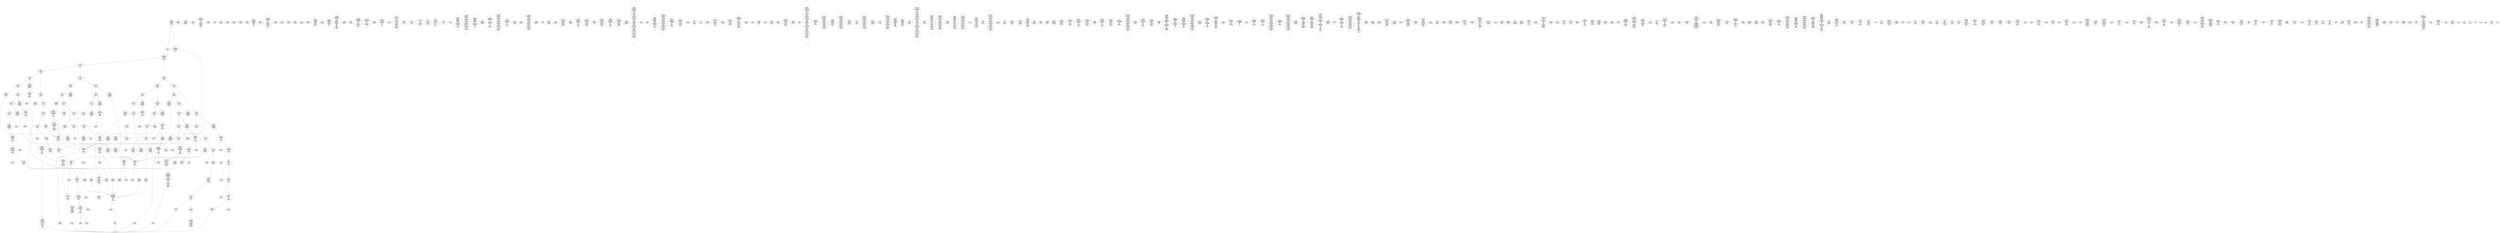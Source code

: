 /* Generated by GvGen v.1.0 (https://www.github.com/stricaud/gvgen) */

digraph G {
compound=true;
   node1 [label="[anywhere]"];
   node2 [label="# 0x0
PUSHX Data
PUSHX Data
MSTORE
CALLVALUE
ISZERO
PUSHX Data
JUMPI
"];
   node3 [label="# 0xc
PUSHX Data
REVERT
"];
   node4 [label="# 0x10
JUMPDEST
PUSHX LogicData
CALLDATASIZE
LT
PUSHX Data
JUMPI
"];
   node5 [label="# 0x1a
PUSHX Data
CALLDATALOAD
PUSHX BitData
SHR
PUSHX LogicData
GT
PUSHX Data
JUMPI
"];
   node6 [label="# 0x2b
PUSHX LogicData
GT
PUSHX Data
JUMPI
"];
   node7 [label="# 0x36
PUSHX LogicData
GT
PUSHX Data
JUMPI
"];
   node8 [label="# 0x41
PUSHX LogicData
EQ
PUSHX Data
JUMPI
"];
   node9 [label="# 0x4c
PUSHX LogicData
EQ
PUSHX Data
JUMPI
"];
   node10 [label="# 0x57
PUSHX LogicData
EQ
PUSHX Data
JUMPI
"];
   node11 [label="# 0x62
PUSHX LogicData
EQ
PUSHX Data
JUMPI
"];
   node12 [label="# 0x6d
PUSHX LogicData
EQ
PUSHX Data
JUMPI
"];
   node13 [label="# 0x78
PUSHX Data
REVERT
"];
   node14 [label="# 0x7c
JUMPDEST
PUSHX LogicData
EQ
PUSHX Data
JUMPI
"];
   node15 [label="# 0x88
PUSHX LogicData
EQ
PUSHX Data
JUMPI
"];
   node16 [label="# 0x93
PUSHX LogicData
EQ
PUSHX Data
JUMPI
"];
   node17 [label="# 0x9e
PUSHX LogicData
EQ
PUSHX Data
JUMPI
"];
   node18 [label="# 0xa9
PUSHX LogicData
EQ
PUSHX Data
JUMPI
"];
   node19 [label="# 0xb4
PUSHX Data
REVERT
"];
   node20 [label="# 0xb8
JUMPDEST
PUSHX LogicData
GT
PUSHX Data
JUMPI
"];
   node21 [label="# 0xc4
PUSHX LogicData
EQ
PUSHX Data
JUMPI
"];
   node22 [label="# 0xcf
PUSHX LogicData
EQ
PUSHX Data
JUMPI
"];
   node23 [label="# 0xda
PUSHX LogicData
EQ
PUSHX Data
JUMPI
"];
   node24 [label="# 0xe5
PUSHX LogicData
EQ
PUSHX Data
JUMPI
"];
   node25 [label="# 0xf0
PUSHX LogicData
EQ
PUSHX Data
JUMPI
"];
   node26 [label="# 0xfb
PUSHX Data
REVERT
"];
   node27 [label="# 0xff
JUMPDEST
PUSHX LogicData
EQ
PUSHX Data
JUMPI
"];
   node28 [label="# 0x10b
PUSHX LogicData
EQ
PUSHX Data
JUMPI
"];
   node29 [label="# 0x116
PUSHX LogicData
EQ
PUSHX Data
JUMPI
"];
   node30 [label="# 0x121
PUSHX LogicData
EQ
PUSHX Data
JUMPI
"];
   node31 [label="# 0x12c
PUSHX Data
REVERT
"];
   node32 [label="# 0x130
JUMPDEST
PUSHX LogicData
GT
PUSHX Data
JUMPI
"];
   node33 [label="# 0x13c
PUSHX LogicData
GT
PUSHX Data
JUMPI
"];
   node34 [label="# 0x147
PUSHX LogicData
EQ
PUSHX Data
JUMPI
"];
   node35 [label="# 0x152
PUSHX LogicData
EQ
PUSHX Data
JUMPI
"];
   node36 [label="# 0x15d
PUSHX LogicData
EQ
PUSHX Data
JUMPI
"];
   node37 [label="# 0x168
PUSHX LogicData
EQ
PUSHX Data
JUMPI
"];
   node38 [label="# 0x173
PUSHX LogicData
EQ
PUSHX Data
JUMPI
"];
   node39 [label="# 0x17e
PUSHX Data
REVERT
"];
   node40 [label="# 0x182
JUMPDEST
PUSHX LogicData
EQ
PUSHX Data
JUMPI
"];
   node41 [label="# 0x18e
PUSHX LogicData
EQ
PUSHX Data
JUMPI
"];
   node42 [label="# 0x199
PUSHX LogicData
EQ
PUSHX Data
JUMPI
"];
   node43 [label="# 0x1a4
PUSHX LogicData
EQ
PUSHX Data
JUMPI
"];
   node44 [label="# 0x1af
PUSHX Data
REVERT
"];
   node45 [label="# 0x1b3
JUMPDEST
PUSHX LogicData
GT
PUSHX Data
JUMPI
"];
   node46 [label="# 0x1bf
PUSHX LogicData
EQ
PUSHX Data
JUMPI
"];
   node47 [label="# 0x1ca
PUSHX LogicData
EQ
PUSHX Data
JUMPI
"];
   node48 [label="# 0x1d5
PUSHX LogicData
EQ
PUSHX Data
JUMPI
"];
   node49 [label="# 0x1e0
PUSHX LogicData
EQ
PUSHX Data
JUMPI
"];
   node50 [label="# 0x1eb
PUSHX LogicData
EQ
PUSHX Data
JUMPI
"];
   node51 [label="# 0x1f6
PUSHX Data
REVERT
"];
   node52 [label="# 0x1fa
JUMPDEST
PUSHX LogicData
EQ
PUSHX Data
JUMPI
"];
   node53 [label="# 0x206
PUSHX LogicData
EQ
PUSHX Data
JUMPI
"];
   node54 [label="# 0x211
PUSHX LogicData
EQ
PUSHX Data
JUMPI
"];
   node55 [label="# 0x21c
PUSHX LogicData
EQ
PUSHX Data
JUMPI
"];
   node56 [label="# 0x227
JUMPDEST
PUSHX Data
REVERT
"];
   node57 [label="# 0x22c
JUMPDEST
PUSHX Data
PUSHX Data
CALLDATASIZE
PUSHX Data
PUSHX Data
JUMP
"];
   node58 [label="# 0x23a
JUMPDEST
PUSHX Data
JUMP
"];
   node59 [label="# 0x23f
JUMPDEST
PUSHX MemData
MLOAD
ISZERO
ISZERO
MSTORE
PUSHX ArithData
ADD
"];
   node60 [label="# 0x24b
JUMPDEST
PUSHX MemData
MLOAD
SUB
RETURN
"];
   node61 [label="# 0x254
JUMPDEST
PUSHX Data
PUSHX Data
JUMP
"];
   node62 [label="# 0x25c
JUMPDEST
PUSHX MemData
MLOAD
PUSHX Data
PUSHX Data
JUMP
"];
   node63 [label="# 0x269
JUMPDEST
PUSHX Data
PUSHX Data
CALLDATASIZE
PUSHX Data
PUSHX Data
JUMP
"];
   node64 [label="# 0x277
JUMPDEST
PUSHX Data
JUMP
"];
   node65 [label="# 0x27c
JUMPDEST
PUSHX MemData
MLOAD
PUSHX ArithData
PUSHX BitData
PUSHX BitData
SHL
SUB
AND
MSTORE
PUSHX ArithData
ADD
PUSHX Data
JUMP
"];
   node66 [label="# 0x294
JUMPDEST
PUSHX Data
PUSHX Data
CALLDATASIZE
PUSHX Data
PUSHX Data
JUMP
"];
   node67 [label="# 0x2a2
JUMPDEST
PUSHX ArithData
PUSHX BitData
PUSHX BitData
SHL
SUB
AND
PUSHX Data
MSTORE
PUSHX Data
PUSHX Data
MSTORE
PUSHX Data
SHA3
SLOAD
JUMP
"];
   node68 [label="# 0x2bd
JUMPDEST
PUSHX MemData
MLOAD
MSTORE
PUSHX ArithData
ADD
PUSHX Data
JUMP
"];
   node69 [label="# 0x2cb
JUMPDEST
PUSHX Data
PUSHX Data
CALLDATASIZE
PUSHX Data
PUSHX Data
JUMP
"];
   node70 [label="# 0x2d9
JUMPDEST
PUSHX Data
JUMP
"];
   node71 [label="# 0x2de
JUMPDEST
STOP
"];
   node72 [label="# 0x2e0
JUMPDEST
PUSHX StorData
SLOAD
PUSHX Data
PUSHX BitData
AND
JUMP
"];
   node73 [label="# 0x2ed
JUMPDEST
PUSHX Data
PUSHX Data
CALLDATASIZE
PUSHX Data
PUSHX Data
JUMP
"];
   node74 [label="# 0x2fb
JUMPDEST
PUSHX Data
JUMP
"];
   node75 [label="# 0x300
JUMPDEST
PUSHX Data
PUSHX Data
CALLDATASIZE
PUSHX Data
PUSHX Data
JUMP
"];
   node76 [label="# 0x30e
JUMPDEST
PUSHX Data
JUMP
"];
   node77 [label="# 0x313
JUMPDEST
PUSHX Data
PUSHX Data
CALLDATASIZE
PUSHX Data
PUSHX Data
JUMP
"];
   node78 [label="# 0x321
JUMPDEST
PUSHX Data
JUMP
"];
   node79 [label="# 0x326
JUMPDEST
PUSHX Data
PUSHX Data
CALLDATASIZE
PUSHX Data
PUSHX Data
JUMP
"];
   node80 [label="# 0x334
JUMPDEST
PUSHX Data
JUMP
"];
   node81 [label="# 0x339
JUMPDEST
PUSHX Data
PUSHX Data
CALLDATASIZE
PUSHX Data
PUSHX Data
JUMP
"];
   node82 [label="# 0x347
JUMPDEST
PUSHX Data
JUMP
"];
   node83 [label="# 0x34c
JUMPDEST
PUSHX Data
PUSHX Data
CALLDATASIZE
PUSHX Data
PUSHX Data
JUMP
"];
   node84 [label="# 0x35a
JUMPDEST
PUSHX Data
PUSHX Data
MSTORE
PUSHX Data
MSTORE
PUSHX Data
SHA3
SLOAD
JUMP
"];
   node85 [label="# 0x36c
JUMPDEST
PUSHX Data
PUSHX Data
JUMP
"];
   node86 [label="# 0x374
JUMPDEST
PUSHX Data
PUSHX Data
CALLDATASIZE
PUSHX Data
PUSHX Data
JUMP
"];
   node87 [label="# 0x382
JUMPDEST
PUSHX Data
JUMP
"];
   node88 [label="# 0x387
JUMPDEST
PUSHX Data
PUSHX Data
CALLDATASIZE
PUSHX Data
PUSHX Data
JUMP
"];
   node89 [label="# 0x395
JUMPDEST
PUSHX ArithData
PUSHX BitData
PUSHX BitData
SHL
SUB
AND
PUSHX Data
MSTORE
PUSHX Data
PUSHX Data
MSTORE
PUSHX Data
SHA3
SLOAD
JUMP
"];
   node90 [label="# 0x3b0
JUMPDEST
PUSHX Data
PUSHX Data
CALLDATASIZE
PUSHX Data
PUSHX Data
JUMP
"];
   node91 [label="# 0x3be
JUMPDEST
PUSHX Data
JUMP
"];
   node92 [label="# 0x3c3
JUMPDEST
PUSHX Data
PUSHX Data
JUMP
"];
   node93 [label="# 0x3cb
JUMPDEST
PUSHX Data
PUSHX Data
JUMP
"];
   node94 [label="# 0x3d3
JUMPDEST
PUSHX StorData
SLOAD
PUSHX ArithData
PUSHX BitData
PUSHX BitData
SHL
SUB
AND
PUSHX Data
JUMP
"];
   node95 [label="# 0x3e4
JUMPDEST
PUSHX Data
PUSHX StorData
SLOAD
JUMP
"];
   node96 [label="# 0x3ed
JUMPDEST
PUSHX Data
PUSHX Data
JUMP
"];
   node97 [label="# 0x3f5
JUMPDEST
PUSHX Data
PUSHX Data
CALLDATASIZE
PUSHX Data
PUSHX Data
JUMP
"];
   node98 [label="# 0x403
JUMPDEST
PUSHX Data
JUMP
"];
   node99 [label="# 0x408
JUMPDEST
PUSHX Data
PUSHX StorData
SLOAD
JUMP
"];
   node100 [label="# 0x411
JUMPDEST
PUSHX Data
PUSHX Data
CALLDATASIZE
PUSHX Data
PUSHX Data
JUMP
"];
   node101 [label="# 0x41f
JUMPDEST
PUSHX Data
JUMP
"];
   node102 [label="# 0x424
JUMPDEST
PUSHX Data
PUSHX Data
CALLDATASIZE
PUSHX Data
PUSHX Data
JUMP
"];
   node103 [label="# 0x432
JUMPDEST
PUSHX Data
JUMP
"];
   node104 [label="# 0x437
JUMPDEST
PUSHX Data
PUSHX Data
CALLDATASIZE
PUSHX Data
PUSHX Data
JUMP
"];
   node105 [label="# 0x445
JUMPDEST
PUSHX Data
JUMP
"];
   node106 [label="# 0x44a
JUMPDEST
PUSHX Data
PUSHX Data
CALLDATASIZE
PUSHX Data
PUSHX Data
JUMP
"];
   node107 [label="# 0x458
JUMPDEST
PUSHX Data
JUMP
"];
   node108 [label="# 0x45d
JUMPDEST
PUSHX Data
PUSHX Data
JUMP
"];
   node109 [label="# 0x465
JUMPDEST
PUSHX Data
PUSHX StorData
SLOAD
JUMP
"];
   node110 [label="# 0x46e
JUMPDEST
PUSHX Data
PUSHX Data
CALLDATASIZE
PUSHX Data
PUSHX Data
JUMP
"];
   node111 [label="# 0x47c
JUMPDEST
PUSHX Data
PUSHX Data
MSTORE
PUSHX Data
MSTORE
PUSHX Data
SHA3
SLOAD
PUSHX BitData
AND
JUMP
"];
   node112 [label="# 0x491
JUMPDEST
PUSHX Data
PUSHX Data
CALLDATASIZE
PUSHX Data
PUSHX Data
JUMP
"];
   node113 [label="# 0x49f
JUMPDEST
PUSHX Data
JUMP
"];
   node114 [label="# 0x4a4
JUMPDEST
PUSHX Data
PUSHX Data
CALLDATASIZE
PUSHX Data
PUSHX Data
JUMP
"];
   node115 [label="# 0x4b2
JUMPDEST
PUSHX Data
PUSHX Data
MSTORE
PUSHX Data
MSTORE
PUSHX Data
SHA3
SLOAD
JUMP
"];
   node116 [label="# 0x4c4
JUMPDEST
PUSHX Data
PUSHX Data
CALLDATASIZE
PUSHX Data
PUSHX Data
JUMP
"];
   node117 [label="# 0x4d2
JUMPDEST
PUSHX ArithData
PUSHX BitData
PUSHX BitData
SHL
SUB
AND
PUSHX Data
MSTORE
PUSHX Data
PUSHX Data
MSTORE
PUSHX Data
SHA3
AND
MSTORE
MSTORE
SHA3
SLOAD
PUSHX BitData
AND
JUMP
"];
   node118 [label="# 0x500
JUMPDEST
PUSHX Data
PUSHX Data
CALLDATASIZE
PUSHX Data
PUSHX Data
JUMP
"];
   node119 [label="# 0x50e
JUMPDEST
PUSHX Data
JUMP
"];
   node120 [label="# 0x513
JUMPDEST
PUSHX Data
PUSHX Data
JUMP
"];
   node121 [label="# 0x51c
JUMPDEST
PUSHX Data
PUSHX Data
CALLDATASIZE
PUSHX Data
PUSHX Data
JUMP
"];
   node122 [label="# 0x52a
JUMPDEST
PUSHX Data
JUMP
"];
   node123 [label="# 0x52f
JUMPDEST
PUSHX Data
PUSHX ArithData
PUSHX BitData
PUSHX BitData
SHL
SUB
NOT
AND
PUSHX BitData
PUSHX BitData
SHL
EQ
PUSHX Data
JUMPI
"];
   node124 [label="# 0x54b
PUSHX ArithData
PUSHX BitData
PUSHX BitData
SHL
SUB
NOT
AND
PUSHX BitData
PUSHX BitData
SHL
EQ
"];
   node125 [label="# 0x560
JUMPDEST
PUSHX Data
JUMPI
"];
   node126 [label="# 0x566
PUSHX BitData
PUSHX BitData
SHL
PUSHX ArithData
PUSHX BitData
PUSHX BitData
SHL
SUB
NOT
AND
EQ
"];
   node127 [label="# 0x57b
JUMPDEST
JUMP
"];
   node128 [label="# 0x581
JUMPDEST
PUSHX Data
PUSHX StorData
SLOAD
PUSHX Data
PUSHX Data
JUMP
"];
   node129 [label="# 0x590
JUMPDEST
PUSHX ArithData
ADD
PUSHX ArithData
DIV
MUL
PUSHX ArithData
ADD
PUSHX MemData
MLOAD
ADD
PUSHX Data
MSTORE
MSTORE
PUSHX ArithData
ADD
SLOAD
PUSHX Data
PUSHX Data
JUMP
"];
   node130 [label="# 0x5bc
JUMPDEST
ISZERO
PUSHX Data
JUMPI
"];
   node131 [label="# 0x5c3
PUSHX LogicData
LT
PUSHX Data
JUMPI
"];
   node132 [label="# 0x5cb
PUSHX ArithData
SLOAD
DIV
MUL
MSTORE
PUSHX ArithData
ADD
PUSHX Data
JUMP
"];
   node133 [label="# 0x5de
JUMPDEST
ADD
PUSHX Data
MSTORE
PUSHX Data
PUSHX Data
SHA3
"];
   node134 [label="# 0x5ec
JUMPDEST
SLOAD
MSTORE
PUSHX ArithData
ADD
PUSHX ArithData
ADD
GT
PUSHX Data
JUMPI
"];
   node135 [label="# 0x600
SUB
PUSHX BitData
AND
ADD
"];
   node136 [label="# 0x609
JUMPDEST
JUMP
"];
   node137 [label="# 0x613
JUMPDEST
PUSHX Data
MSTORE
PUSHX Data
PUSHX Data
MSTORE
PUSHX Data
SHA3
SLOAD
PUSHX ArithData
PUSHX BitData
PUSHX BitData
SHL
SUB
AND
PUSHX Data
JUMPI
"];
   node138 [label="# 0x630
PUSHX MemData
MLOAD
PUSHX BitData
PUSHX BitData
SHL
MSTORE
PUSHX Data
PUSHX ArithData
ADD
MSTORE
PUSHX Data
PUSHX ArithData
ADD
MSTORE
PUSHX Data
PUSHX ArithData
ADD
MSTORE
PUSHX BitData
PUSHX BitData
SHL
PUSHX ArithData
ADD
MSTORE
PUSHX ArithData
ADD
"];
   node139 [label="# 0x688
JUMPDEST
PUSHX MemData
MLOAD
SUB
REVERT
"];
   node140 [label="# 0x691
JUMPDEST
PUSHX Data
MSTORE
PUSHX Data
PUSHX Data
MSTORE
PUSHX Data
SHA3
SLOAD
PUSHX ArithData
PUSHX BitData
PUSHX BitData
SHL
SUB
AND
JUMP
"];
   node141 [label="# 0x6ad
JUMPDEST
PUSHX Data
PUSHX Data
PUSHX Data
JUMP
"];
   node142 [label="# 0x6b8
JUMPDEST
PUSHX ArithData
PUSHX BitData
PUSHX BitData
SHL
SUB
AND
PUSHX ArithData
PUSHX BitData
PUSHX BitData
SHL
SUB
AND
EQ
ISZERO
PUSHX Data
JUMPI
"];
   node143 [label="# 0x6d5
PUSHX MemData
MLOAD
PUSHX BitData
PUSHX BitData
SHL
MSTORE
PUSHX Data
PUSHX ArithData
ADD
MSTORE
PUSHX Data
PUSHX ArithData
ADD
MSTORE
PUSHX Data
PUSHX ArithData
ADD
MSTORE
PUSHX BitData
PUSHX BitData
SHL
PUSHX ArithData
ADD
MSTORE
PUSHX ArithData
ADD
PUSHX Data
JUMP
"];
   node144 [label="# 0x726
JUMPDEST
CALLER
PUSHX ArithData
PUSHX BitData
PUSHX BitData
SHL
SUB
AND
EQ
PUSHX Data
JUMPI
"];
   node145 [label="# 0x738
PUSHX Data
CALLER
PUSHX Data
JUMP
"];
   node146 [label="# 0x742
JUMPDEST
PUSHX Data
JUMPI
"];
   node147 [label="# 0x747
PUSHX MemData
MLOAD
PUSHX BitData
PUSHX BitData
SHL
MSTORE
PUSHX Data
PUSHX ArithData
ADD
MSTORE
PUSHX Data
PUSHX ArithData
ADD
MSTORE
PUSHX Data
PUSHX ArithData
ADD
MSTORE
PUSHX Data
PUSHX ArithData
ADD
MSTORE
PUSHX ArithData
ADD
PUSHX Data
JUMP
"];
   node148 [label="# 0x7b4
JUMPDEST
PUSHX Data
PUSHX Data
JUMP
"];
   node149 [label="# 0x7be
JUMPDEST
JUMP
"];
   node150 [label="# 0x7c3
JUMPDEST
PUSHX Data
CALLER
PUSHX Data
JUMP
"];
   node151 [label="# 0x7cd
JUMPDEST
PUSHX Data
JUMPI
"];
   node152 [label="# 0x7d2
PUSHX MemData
MLOAD
PUSHX BitData
PUSHX BitData
SHL
MSTORE
PUSHX ArithData
ADD
PUSHX Data
PUSHX Data
JUMP
"];
   node153 [label="# 0x7e9
JUMPDEST
PUSHX Data
PUSHX Data
JUMP
"];
   node154 [label="# 0x7f4
JUMPDEST
PUSHX StorData
SLOAD
PUSHX ArithData
PUSHX BitData
PUSHX BitData
SHL
SUB
AND
CALLER
EQ
PUSHX Data
JUMPI
"];
   node155 [label="# 0x807
PUSHX MemData
MLOAD
PUSHX BitData
PUSHX BitData
SHL
MSTORE
PUSHX ArithData
ADD
PUSHX Data
PUSHX Data
JUMP
"];
   node156 [label="# 0x81e
JUMPDEST
PUSHX Data
SSTORE
JUMP
"];
   node157 [label="# 0x823
JUMPDEST
PUSHX Data
PUSHX MemData
MLOAD
PUSHX ArithData
ADD
PUSHX Data
MSTORE
PUSHX Data
MSTORE
PUSHX Data
JUMP
"];
   node158 [label="# 0x83e
JUMPDEST
PUSHX StorData
SLOAD
PUSHX ArithData
PUSHX BitData
PUSHX BitData
SHL
SUB
AND
CALLER
EQ
PUSHX Data
JUMPI
"];
   node159 [label="# 0x851
PUSHX MemData
MLOAD
PUSHX BitData
PUSHX BitData
SHL
MSTORE
PUSHX ArithData
ADD
PUSHX Data
PUSHX Data
JUMP
"];
   node160 [label="# 0x868
JUMPDEST
PUSHX Data
PUSHX Data
PUSHX Data
JUMP
"];
   node161 [label="# 0x874
JUMPDEST
PUSHX MemData
MLOAD
PUSHX ArithData
PUSHX BitData
PUSHX BitData
SHL
SUB
NOT
PUSHX BitData
SHL
AND
PUSHX ArithData
ADD
MSTORE
PUSHX Data
PUSHX ArithData
ADD
PUSHX MemData
MLOAD
PUSHX ArithData
SUB
SUB
MSTORE
PUSHX Data
MSTORE
MLOAD
PUSHX ArithData
ADD
SHA3
PUSHX Data
PUSHX ArithData
MUL
PUSHX ArithData
ADD
PUSHX MemData
MLOAD
ADD
PUSHX Data
MSTORE
MSTORE
PUSHX ArithData
ADD
PUSHX ArithData
MUL
CALLDATACOPY
PUSHX Data
ADD
MSTORE
PUSHX StorData
SLOAD
PUSHX Data
JUMP
"];
   node162 [label="# 0x8ec
JUMPDEST
JUMP
"];
   node163 [label="# 0x8f5
JUMPDEST
PUSHX Data
PUSHX StorData
SLOAD
TIMESTAMP
PUSHX Data
PUSHX Data
JUMP
"];
   node164 [label="# 0x905
JUMPDEST
JUMP
"];
   node165 [label="# 0x90a
JUMPDEST
PUSHX Data
MSTORE
PUSHX Data
PUSHX Data
MSTORE
PUSHX Data
SHA3
SLOAD
PUSHX ArithData
PUSHX BitData
PUSHX BitData
SHL
SUB
AND
PUSHX Data
JUMPI
"];
   node166 [label="# 0x928
PUSHX MemData
MLOAD
PUSHX BitData
PUSHX BitData
SHL
MSTORE
PUSHX Data
PUSHX ArithData
ADD
MSTORE
PUSHX Data
PUSHX ArithData
ADD
MSTORE
PUSHX Data
PUSHX ArithData
ADD
MSTORE
PUSHX BitData
PUSHX BitData
SHL
PUSHX ArithData
ADD
MSTORE
PUSHX ArithData
ADD
PUSHX Data
JUMP
"];
   node167 [label="# 0x981
JUMPDEST
PUSHX StorData
SLOAD
PUSHX ArithData
PUSHX BitData
PUSHX BitData
SHL
SUB
AND
CALLER
EQ
PUSHX Data
JUMPI
"];
   node168 [label="# 0x994
PUSHX MemData
MLOAD
PUSHX BitData
PUSHX BitData
SHL
MSTORE
PUSHX ArithData
ADD
PUSHX Data
PUSHX Data
JUMP
"];
   node169 [label="# 0x9ab
JUMPDEST
PUSHX Data
"];
   node170 [label="# 0x9ae
JUMPDEST
LT
ISZERO
PUSHX Data
JUMPI
"];
   node171 [label="# 0x9b7
LT
PUSHX Data
JUMPI
"];
   node172 [label="# 0x9c1
PUSHX Data
PUSHX Data
JUMP
"];
   node173 [label="# 0x9c8
JUMPDEST
PUSHX ArithData
MUL
ADD
CALLDATALOAD
PUSHX Data
PUSHX Data
LT
PUSHX Data
JUMPI
"];
   node174 [label="# 0x9de
PUSHX Data
PUSHX Data
JUMP
"];
   node175 [label="# 0x9e5
JUMPDEST
PUSHX ArithData
MUL
ADD
PUSHX ArithData
ADD
PUSHX Data
PUSHX Data
JUMP
"];
   node176 [label="# 0x9fa
JUMPDEST
PUSHX ArithData
PUSHX BitData
PUSHX BitData
SHL
SUB
AND
MSTORE
PUSHX ArithData
ADD
MSTORE
PUSHX ArithData
ADD
PUSHX Data
SHA3
SSTORE
PUSHX Data
PUSHX Data
JUMP
"];
   node177 [label="# 0xa1e
JUMPDEST
PUSHX Data
JUMP
"];
   node178 [label="# 0xa26
JUMPDEST
JUMP
"];
   node179 [label="# 0xa2d
JUMPDEST
PUSHX StorData
SLOAD
PUSHX ArithData
PUSHX BitData
PUSHX BitData
SHL
SUB
AND
CALLER
EQ
PUSHX Data
JUMPI
"];
   node180 [label="# 0xa40
PUSHX MemData
MLOAD
PUSHX BitData
PUSHX BitData
SHL
MSTORE
PUSHX ArithData
ADD
PUSHX Data
PUSHX Data
JUMP
"];
   node181 [label="# 0xa57
JUMPDEST
PUSHX Data
PUSHX Data
PUSHX Data
JUMP
"];
   node182 [label="# 0xa61
JUMPDEST
JUMP
"];
   node183 [label="# 0xa63
JUMPDEST
PUSHX StorData
SLOAD
PUSHX ArithData
PUSHX BitData
PUSHX BitData
SHL
SUB
AND
CALLER
EQ
PUSHX Data
JUMPI
"];
   node184 [label="# 0xa76
PUSHX MemData
MLOAD
PUSHX BitData
PUSHX BitData
SHL
MSTORE
PUSHX ArithData
ADD
PUSHX Data
PUSHX Data
JUMP
"];
   node185 [label="# 0xa8d
JUMPDEST
TIMESTAMP
PUSHX Data
SSTORE
PUSHX StorData
SLOAD
PUSHX BitData
NOT
AND
PUSHX BitData
AND
ISZERO
OR
SSTORE
JUMP
"];
   node186 [label="# 0xaa5
JUMPDEST
PUSHX Data
PUSHX StorData
SLOAD
PUSHX Data
PUSHX Data
JUMP
"];
   node187 [label="# 0xab4
JUMPDEST
PUSHX Data
CALLER
PUSHX Data
JUMP
"];
   node188 [label="# 0xabf
JUMPDEST
JUMP
"];
   node189 [label="# 0xac3
JUMPDEST
PUSHX Data
CALLER
PUSHX Data
JUMP
"];
   node190 [label="# 0xacd
JUMPDEST
PUSHX Data
JUMPI
"];
   node191 [label="# 0xad2
PUSHX MemData
MLOAD
PUSHX BitData
PUSHX BitData
SHL
MSTORE
PUSHX ArithData
ADD
PUSHX Data
PUSHX Data
JUMP
"];
   node192 [label="# 0xae9
JUMPDEST
PUSHX Data
PUSHX Data
JUMP
"];
   node193 [label="# 0xaf5
JUMPDEST
JUMP
"];
   node194 [label="# 0xafb
JUMPDEST
PUSHX MemData
MLOAD
PUSHX ArithData
PUSHX BitData
PUSHX BitData
SHL
SUB
NOT
PUSHX BitData
SHL
AND
PUSHX ArithData
ADD
MSTORE
PUSHX Data
PUSHX ArithData
ADD
PUSHX MemData
MLOAD
PUSHX ArithData
SUB
SUB
MSTORE
PUSHX Data
MSTORE
MLOAD
PUSHX ArithData
ADD
SHA3
PUSHX Data
PUSHX ArithData
MUL
PUSHX ArithData
ADD
PUSHX MemData
MLOAD
ADD
PUSHX Data
MSTORE
MSTORE
PUSHX ArithData
ADD
PUSHX ArithData
MUL
CALLDATACOPY
PUSHX Data
ADD
MSTORE
PUSHX StorData
SLOAD
PUSHX Data
JUMP
"];
   node195 [label="# 0xb73
JUMPDEST
PUSHX LogicData
PUSHX StorData
SLOAD
EQ
ISZERO
PUSHX Data
JUMPI
"];
   node196 [label="# 0xb7f
PUSHX MemData
MLOAD
PUSHX BitData
PUSHX BitData
SHL
MSTORE
PUSHX Data
PUSHX ArithData
ADD
MSTORE
PUSHX Data
PUSHX ArithData
ADD
MSTORE
PUSHX Data
PUSHX ArithData
ADD
MSTORE
PUSHX ArithData
ADD
PUSHX Data
JUMP
"];
   node197 [label="# 0xbc6
JUMPDEST
PUSHX Data
PUSHX Data
SSTORE
PUSHX StorData
SLOAD
PUSHX BitData
AND
PUSHX Data
JUMPI
"];
   node198 [label="# 0xbd6
PUSHX MemData
MLOAD
PUSHX BitData
PUSHX BitData
SHL
MSTORE
PUSHX Data
PUSHX ArithData
ADD
MSTORE
PUSHX Data
PUSHX ArithData
ADD
MSTORE
PUSHX Data
PUSHX ArithData
ADD
MSTORE
PUSHX ArithData
ADD
PUSHX Data
JUMP
"];
   node199 [label="# 0xc1d
JUMPDEST
PUSHX StorData
SLOAD
PUSHX Data
PUSHX Data
PUSHX Data
JUMP
"];
   node200 [label="# 0xc2e
JUMPDEST
GT
ISZERO
PUSHX Data
JUMPI
"];
   node201 [label="# 0xc35
PUSHX MemData
MLOAD
PUSHX BitData
PUSHX BitData
SHL
MSTORE
PUSHX Data
PUSHX ArithData
ADD
MSTORE
PUSHX Data
PUSHX ArithData
ADD
MSTORE
PUSHX Data
PUSHX ArithData
ADD
MSTORE
PUSHX ArithData
ADD
PUSHX Data
JUMP
"];
   node202 [label="# 0xc7c
JUMPDEST
PUSHX StorData
SLOAD
PUSHX Data
PUSHX Data
JUMP
"];
   node203 [label="# 0xc87
JUMPDEST
LT
PUSHX Data
JUMPI
"];
   node204 [label="# 0xc8d
PUSHX MemData
MLOAD
PUSHX BitData
PUSHX BitData
SHL
MSTORE
PUSHX Data
PUSHX ArithData
ADD
MSTORE
PUSHX Data
PUSHX ArithData
ADD
MSTORE
PUSHX BitData
PUSHX BitData
SHL
PUSHX ArithData
ADD
MSTORE
PUSHX ArithData
ADD
PUSHX Data
JUMP
"];
   node205 [label="# 0xcc9
JUMPDEST
CALLER
PUSHX Data
MSTORE
PUSHX Data
PUSHX Data
MSTORE
PUSHX Data
SHA3
SLOAD
ISZERO
ISZERO
PUSHX Data
JUMPI
"];
   node206 [label="# 0xce1
CALLER
PUSHX Data
MSTORE
PUSHX Data
PUSHX Data
MSTORE
PUSHX Data
SHA3
SLOAD
PUSHX BitData
AND
ISZERO
"];
   node207 [label="# 0xcf6
JUMPDEST
ISZERO
PUSHX Data
JUMPI
"];
   node208 [label="# 0xcfc
PUSHX MemData
MLOAD
PUSHX ArithData
PUSHX BitData
PUSHX BitData
SHL
SUB
NOT
CALLER
PUSHX BitData
SHL
AND
PUSHX ArithData
ADD
MSTORE
PUSHX Data
PUSHX ArithData
ADD
PUSHX MemData
MLOAD
PUSHX ArithData
SUB
SUB
MSTORE
PUSHX Data
MSTORE
MLOAD
PUSHX ArithData
ADD
SHA3
PUSHX Data
PUSHX ArithData
MUL
PUSHX ArithData
ADD
PUSHX MemData
MLOAD
ADD
PUSHX Data
MSTORE
MSTORE
PUSHX ArithData
ADD
PUSHX ArithData
MUL
CALLDATACOPY
PUSHX Data
ADD
MSTORE
PUSHX StorData
SLOAD
PUSHX Data
JUMP
"];
   node209 [label="# 0xd70
JUMPDEST
ISZERO
PUSHX Data
JUMPI
"];
   node210 [label="# 0xd76
CALLER
PUSHX Data
MSTORE
PUSHX Data
PUSHX Data
MSTORE
PUSHX Data
SHA3
SLOAD
PUSHX BitData
NOT
AND
PUSHX BitData
OR
SSTORE
PUSHX Data
MSTORE
SHA3
SSTORE
PUSHX Data
MSTORE
SHA3
SSTORE
PUSHX Data
JUMP
"];
   node211 [label="# 0xdad
JUMPDEST
PUSHX Data
PUSHX ArithData
MUL
PUSHX ArithData
ADD
PUSHX MemData
MLOAD
ADD
PUSHX Data
MSTORE
MSTORE
PUSHX ArithData
ADD
PUSHX ArithData
MUL
CALLDATACOPY
PUSHX Data
ADD
MSTORE
PUSHX StorData
SLOAD
PUSHX Data
JUMP
"];
   node212 [label="# 0xdee
JUMPDEST
ISZERO
PUSHX Data
JUMPI
"];
   node213 [label="# 0xdf4
CALLER
PUSHX Data
MSTORE
PUSHX Data
PUSHX Data
MSTORE
PUSHX Data
SHA3
SLOAD
PUSHX BitData
NOT
AND
PUSHX BitData
OR
SSTORE
PUSHX Data
MSTORE
SHA3
PUSHX Data
SSTORE
PUSHX Data
JUMP
"];
   node214 [label="# 0xe20
JUMPDEST
PUSHX MemData
MLOAD
PUSHX BitData
PUSHX BitData
SHL
MSTORE
PUSHX Data
PUSHX ArithData
ADD
MSTORE
PUSHX Data
PUSHX ArithData
ADD
MSTORE
PUSHX Data
PUSHX ArithData
ADD
MSTORE
PUSHX ArithData
ADD
PUSHX Data
JUMP
"];
   node215 [label="# 0xe68
JUMPDEST
"];
   node216 [label="# 0xe6a
JUMPDEST
CALLER
PUSHX Data
MSTORE
PUSHX Data
PUSHX Data
MSTORE
PUSHX Data
SHA3
SLOAD
PUSHX Data
MSTORE
SHA3
SLOAD
PUSHX Data
PUSHX Data
JUMP
"];
   node217 [label="# 0xe90
JUMPDEST
GT
ISZERO
PUSHX Data
JUMPI
"];
   node218 [label="# 0xe97
PUSHX MemData
MLOAD
PUSHX BitData
PUSHX BitData
SHL
MSTORE
PUSHX Data
PUSHX ArithData
ADD
MSTORE
PUSHX Data
PUSHX ArithData
ADD
MSTORE
PUSHX Data
PUSHX ArithData
ADD
MSTORE
PUSHX BitData
PUSHX BitData
SHL
PUSHX ArithData
ADD
MSTORE
PUSHX ArithData
ADD
PUSHX Data
JUMP
"];
   node219 [label="# 0xef4
JUMPDEST
PUSHX Data
"];
   node220 [label="# 0xef7
JUMPDEST
LT
ISZERO
PUSHX Data
JUMPI
"];
   node221 [label="# 0xf00
PUSHX Data
CALLER
PUSHX StorData
SLOAD
PUSHX Data
JUMP
"];
   node222 [label="# 0xf0b
JUMPDEST
PUSHX StorData
SLOAD
PUSHX Data
PUSHX Data
PUSHX Data
JUMP
"];
   node223 [label="# 0xf1b
JUMPDEST
SSTORE
CALLER
PUSHX Data
MSTORE
PUSHX Data
PUSHX Data
MSTORE
PUSHX Data
SHA3
SLOAD
PUSHX Data
PUSHX Data
JUMP
"];
   node224 [label="# 0xf3b
JUMPDEST
SSTORE
PUSHX Data
PUSHX Data
JUMP
"];
   node225 [label="# 0xf4b
JUMPDEST
PUSHX Data
JUMP
"];
   node226 [label="# 0xf53
JUMPDEST
PUSHX Data
PUSHX Data
SSTORE
JUMP
"];
   node227 [label="# 0xf5e
JUMPDEST
PUSHX Data
PUSHX Data
PUSHX Data
PUSHX Data
JUMP
"];
   node228 [label="# 0xf6b
JUMPDEST
PUSHX MemData
MLOAD
PUSHX ArithData
ADD
PUSHX Data
PUSHX Data
JUMP
"];
   node229 [label="# 0xf7c
JUMPDEST
PUSHX MemData
MLOAD
PUSHX ArithData
SUB
SUB
MSTORE
PUSHX Data
MSTORE
JUMP
"];
   node230 [label="# 0xf92
JUMPDEST
PUSHX StorData
SLOAD
PUSHX ArithData
PUSHX BitData
PUSHX BitData
SHL
SUB
AND
CALLER
EQ
PUSHX Data
JUMPI
"];
   node231 [label="# 0xfa5
PUSHX MemData
MLOAD
PUSHX BitData
PUSHX BitData
SHL
MSTORE
PUSHX ArithData
ADD
PUSHX Data
PUSHX Data
JUMP
"];
   node232 [label="# 0xfbc
JUMPDEST
PUSHX Data
SSTORE
JUMP
"];
   node233 [label="# 0xfc1
JUMPDEST
PUSHX StorData
SLOAD
PUSHX ArithData
PUSHX BitData
PUSHX BitData
SHL
SUB
AND
CALLER
EQ
PUSHX Data
JUMPI
"];
   node234 [label="# 0xfd4
PUSHX MemData
MLOAD
PUSHX BitData
PUSHX BitData
SHL
MSTORE
PUSHX ArithData
ADD
PUSHX Data
PUSHX Data
JUMP
"];
   node235 [label="# 0xfeb
JUMPDEST
PUSHX ArithData
PUSHX BitData
PUSHX BitData
SHL
SUB
AND
PUSHX Data
JUMPI
"];
   node236 [label="# 0xffa
PUSHX MemData
MLOAD
PUSHX BitData
PUSHX BitData
SHL
MSTORE
PUSHX Data
PUSHX ArithData
ADD
MSTORE
PUSHX Data
PUSHX ArithData
ADD
MSTORE
PUSHX Data
PUSHX ArithData
ADD
MSTORE
PUSHX BitData
PUSHX BitData
SHL
PUSHX ArithData
ADD
MSTORE
PUSHX ArithData
ADD
PUSHX Data
JUMP
"];
   node237 [label="# 0x1050
JUMPDEST
PUSHX Data
PUSHX Data
JUMP
"];
   node238 [label="# 0x1059
JUMPDEST
JUMP
"];
   node239 [label="# 0x105c
JUMPDEST
PUSHX StorData
SLOAD
PUSHX ArithData
PUSHX BitData
PUSHX BitData
SHL
SUB
AND
CALLER
EQ
PUSHX Data
JUMPI
"];
   node240 [label="# 0x106f
PUSHX MemData
MLOAD
PUSHX BitData
PUSHX BitData
SHL
MSTORE
PUSHX ArithData
ADD
PUSHX Data
PUSHX Data
JUMP
"];
   node241 [label="# 0x1086
JUMPDEST
PUSHX Data
SSTORE
JUMP
"];
   node242 [label="# 0x108b
JUMPDEST
PUSHX Data
MSTORE
PUSHX Data
PUSHX Data
MSTORE
PUSHX Data
SHA3
SLOAD
PUSHX ArithData
PUSHX BitData
PUSHX BitData
SHL
SUB
NOT
AND
PUSHX ArithData
PUSHX BitData
PUSHX BitData
SHL
SUB
AND
OR
SSTORE
PUSHX Data
PUSHX Data
JUMP
"];
   node243 [label="# 0x10c0
JUMPDEST
PUSHX ArithData
PUSHX BitData
PUSHX BitData
SHL
SUB
AND
PUSHX Data
PUSHX MemData
MLOAD
PUSHX MemData
MLOAD
SUB
LOGX
JUMP
"];
   node244 [label="# 0x10f9
JUMPDEST
PUSHX Data
MSTORE
PUSHX Data
PUSHX Data
MSTORE
PUSHX Data
SHA3
SLOAD
PUSHX ArithData
PUSHX BitData
PUSHX BitData
SHL
SUB
AND
PUSHX Data
JUMPI
"];
   node245 [label="# 0x1116
PUSHX MemData
MLOAD
PUSHX BitData
PUSHX BitData
SHL
MSTORE
PUSHX Data
PUSHX ArithData
ADD
MSTORE
PUSHX Data
PUSHX ArithData
ADD
MSTORE
PUSHX Data
PUSHX ArithData
ADD
MSTORE
PUSHX BitData
PUSHX BitData
SHL
PUSHX ArithData
ADD
MSTORE
PUSHX ArithData
ADD
PUSHX Data
JUMP
"];
   node246 [label="# 0x1172
JUMPDEST
PUSHX Data
PUSHX Data
PUSHX Data
JUMP
"];
   node247 [label="# 0x117d
JUMPDEST
PUSHX ArithData
PUSHX BitData
PUSHX BitData
SHL
SUB
AND
PUSHX ArithData
PUSHX BitData
PUSHX BitData
SHL
SUB
AND
EQ
PUSHX Data
JUMPI
"];
   node248 [label="# 0x119a
PUSHX ArithData
PUSHX BitData
PUSHX BitData
SHL
SUB
AND
PUSHX Data
MSTORE
PUSHX Data
PUSHX Data
MSTORE
PUSHX Data
SHA3
AND
MSTORE
MSTORE
SHA3
SLOAD
PUSHX BitData
AND
"];
   node249 [label="# 0x11c4
JUMPDEST
PUSHX Data
JUMPI
"];
   node250 [label="# 0x11ca
PUSHX ArithData
PUSHX BitData
PUSHX BitData
SHL
SUB
AND
PUSHX Data
PUSHX Data
JUMP
"];
   node251 [label="# 0x11dd
JUMPDEST
PUSHX ArithData
PUSHX BitData
PUSHX BitData
SHL
SUB
AND
EQ
"];
   node252 [label="# 0x11e8
JUMPDEST
JUMP
"];
   node253 [label="# 0x11f0
JUMPDEST
PUSHX ArithData
PUSHX BitData
PUSHX BitData
SHL
SUB
AND
PUSHX Data
PUSHX Data
JUMP
"];
   node254 [label="# 0x1203
JUMPDEST
PUSHX ArithData
PUSHX BitData
PUSHX BitData
SHL
SUB
AND
EQ
PUSHX Data
JUMPI
"];
   node255 [label="# 0x1212
PUSHX MemData
MLOAD
PUSHX BitData
PUSHX BitData
SHL
MSTORE
PUSHX Data
PUSHX ArithData
ADD
MSTORE
PUSHX Data
PUSHX ArithData
ADD
MSTORE
PUSHX Data
PUSHX ArithData
ADD
MSTORE
PUSHX BitData
PUSHX BitData
SHL
PUSHX ArithData
ADD
MSTORE
PUSHX ArithData
ADD
PUSHX Data
JUMP
"];
   node256 [label="# 0x1267
JUMPDEST
PUSHX ArithData
PUSHX BitData
PUSHX BitData
SHL
SUB
AND
PUSHX Data
JUMPI
"];
   node257 [label="# 0x1276
PUSHX MemData
MLOAD
PUSHX BitData
PUSHX BitData
SHL
MSTORE
PUSHX Data
PUSHX ArithData
ADD
MSTORE
PUSHX ArithData
ADD
MSTORE
PUSHX Data
PUSHX ArithData
ADD
MSTORE
PUSHX BitData
PUSHX BitData
SHL
PUSHX ArithData
ADD
MSTORE
PUSHX ArithData
ADD
PUSHX Data
JUMP
"];
   node258 [label="# 0x12c9
JUMPDEST
PUSHX Data
PUSHX Data
PUSHX Data
JUMP
"];
   node259 [label="# 0x12d4
JUMPDEST
PUSHX ArithData
PUSHX BitData
PUSHX BitData
SHL
SUB
AND
PUSHX Data
MSTORE
PUSHX Data
PUSHX Data
MSTORE
PUSHX Data
SHA3
SLOAD
PUSHX Data
PUSHX Data
PUSHX Data
JUMP
"];
   node260 [label="# 0x12fd
JUMPDEST
SSTORE
PUSHX ArithData
PUSHX BitData
PUSHX BitData
SHL
SUB
AND
PUSHX Data
MSTORE
PUSHX Data
PUSHX Data
MSTORE
PUSHX Data
SHA3
SLOAD
PUSHX Data
PUSHX Data
PUSHX Data
JUMP
"];
   node261 [label="# 0x132b
JUMPDEST
SSTORE
PUSHX Data
MSTORE
PUSHX Data
PUSHX Data
MSTORE
PUSHX MemData
SHA3
SLOAD
PUSHX ArithData
PUSHX BitData
PUSHX BitData
SHL
SUB
NOT
AND
PUSHX ArithData
PUSHX BitData
PUSHX BitData
SHL
SUB
AND
OR
SSTORE
MLOAD
AND
PUSHX Data
LOGX
JUMP
"];
   node262 [label="# 0x138c
JUMPDEST
PUSHX Data
PUSHX Data
PUSHX Data
JUMP
"];
   node263 [label="# 0x1399
JUMPDEST
EQ
JUMP
"];
   node264 [label="# 0x13a2
JUMPDEST
PUSHX StorData
SLOAD
PUSHX ArithData
PUSHX BitData
PUSHX BitData
SHL
SUB
AND
PUSHX ArithData
PUSHX BitData
PUSHX BitData
SHL
SUB
NOT
AND
OR
SSTORE
PUSHX MemData
MLOAD
AND
PUSHX Data
PUSHX Data
LOGX
JUMP
"];
   node265 [label="# 0x13f4
JUMPDEST
PUSHX ArithData
PUSHX BitData
PUSHX BitData
SHL
SUB
AND
PUSHX ArithData
PUSHX BitData
PUSHX BitData
SHL
SUB
AND
EQ
ISZERO
PUSHX Data
JUMPI
"];
   node266 [label="# 0x140f
PUSHX MemData
MLOAD
PUSHX BitData
PUSHX BitData
SHL
MSTORE
PUSHX Data
PUSHX ArithData
ADD
MSTORE
PUSHX Data
PUSHX ArithData
ADD
MSTORE
PUSHX Data
PUSHX ArithData
ADD
MSTORE
PUSHX ArithData
ADD
PUSHX Data
JUMP
"];
   node267 [label="# 0x1456
JUMPDEST
PUSHX ArithData
PUSHX BitData
PUSHX BitData
SHL
SUB
AND
PUSHX Data
MSTORE
PUSHX Data
PUSHX ArithData
MSTORE
PUSHX MemData
SHA3
AND
MSTORE
MSTORE
SHA3
SLOAD
PUSHX BitData
NOT
AND
ISZERO
ISZERO
OR
SSTORE
MLOAD
MSTORE
PUSHX Data
ADD
PUSHX MemData
MLOAD
SUB
LOGX
JUMP
"];
   node268 [label="# 0x14c3
JUMPDEST
PUSHX Data
PUSHX Data
JUMP
"];
   node269 [label="# 0x14ce
JUMPDEST
PUSHX Data
PUSHX Data
JUMP
"];
   node270 [label="# 0x14da
JUMPDEST
PUSHX Data
JUMPI
"];
   node271 [label="# 0x14df
PUSHX MemData
MLOAD
PUSHX BitData
PUSHX BitData
SHL
MSTORE
PUSHX ArithData
ADD
PUSHX Data
PUSHX Data
JUMP
"];
   node272 [label="# 0x14f6
JUMPDEST
PUSHX Data
PUSHX Data
PUSHX Data
JUMP
"];
   node273 [label="# 0x1502
JUMPDEST
JUMP
"];
   node274 [label="# 0x1509
JUMPDEST
PUSHX Data
PUSHX MemData
MLOAD
PUSHX ArithData
ADD
PUSHX Data
MSTORE
PUSHX Data
MSTORE
PUSHX Data
JUMP
"];
   node275 [label="# 0x1523
JUMPDEST
PUSHX Data
PUSHX Data
JUMPI
"];
   node276 [label="# 0x152b
PUSHX Data
MLOAD
ADD
MSTORE
PUSHX Data
MSTORE
PUSHX BitData
PUSHX BitData
SHL
PUSHX ArithData
ADD
MSTORE
JUMP
"];
   node277 [label="# 0x1547
JUMPDEST
PUSHX Data
"];
   node278 [label="# 0x154b
JUMPDEST
ISZERO
PUSHX Data
JUMPI
"];
   node279 [label="# 0x1552
PUSHX Data
PUSHX Data
JUMP
"];
   node280 [label="# 0x155b
JUMPDEST
PUSHX Data
PUSHX Data
PUSHX Data
JUMP
"];
   node281 [label="# 0x156a
JUMPDEST
PUSHX Data
JUMP
"];
   node282 [label="# 0x1571
JUMPDEST
PUSHX Data
PUSHX LogicData
GT
ISZERO
PUSHX Data
JUMPI
"];
   node283 [label="# 0x1585
PUSHX Data
PUSHX Data
JUMP
"];
   node284 [label="# 0x158c
JUMPDEST
PUSHX MemData
MLOAD
MSTORE
PUSHX ArithData
ADD
PUSHX BitData
NOT
AND
PUSHX ArithData
ADD
ADD
PUSHX Data
MSTORE
ISZERO
PUSHX Data
JUMPI
"];
   node285 [label="# 0x15aa
PUSHX ArithData
ADD
CALLDATASIZE
CALLDATACOPY
ADD
"];
   node286 [label="# 0x15b6
JUMPDEST
"];
   node287 [label="# 0x15ba
JUMPDEST
ISZERO
PUSHX Data
JUMPI
"];
   node288 [label="# 0x15c1
PUSHX Data
PUSHX Data
PUSHX Data
JUMP
"];
   node289 [label="# 0x15cb
JUMPDEST
PUSHX Data
PUSHX Data
PUSHX Data
JUMP
"];
   node290 [label="# 0x15d8
JUMPDEST
PUSHX Data
PUSHX Data
PUSHX Data
JUMP
"];
   node291 [label="# 0x15e3
JUMPDEST
PUSHX BitData
SHL
MLOAD
LT
PUSHX Data
JUMPI
"];
   node292 [label="# 0x15f1
PUSHX Data
PUSHX Data
JUMP
"];
   node293 [label="# 0x15f8
JUMPDEST
PUSHX ArithData
ADD
ADD
PUSHX ArithData
PUSHX BitData
PUSHX BitData
SHL
SUB
NOT
AND
PUSHX BitData
BYTE
MSTORE8
PUSHX Data
PUSHX Data
PUSHX Data
JUMP
"];
   node294 [label="# 0x161a
JUMPDEST
PUSHX Data
JUMP
"];
   node295 [label="# 0x1621
JUMPDEST
PUSHX Data
"];
   node296 [label="# 0x1626
JUMPDEST
MLOAD
LT
ISZERO
PUSHX Data
JUMPI
"];
   node297 [label="# 0x1630
PUSHX Data
MLOAD
LT
PUSHX Data
JUMPI
"];
   node298 [label="# 0x163c
PUSHX Data
PUSHX Data
JUMP
"];
   node299 [label="# 0x1643
JUMPDEST
PUSHX ArithData
MUL
PUSHX ArithData
ADD
ADD
MLOAD
GT
PUSHX Data
JUMPI
"];
   node300 [label="# 0x1655
PUSHX Data
MSTORE
PUSHX Data
MSTORE
PUSHX Data
SHA3
PUSHX Data
JUMP
"];
   node301 [label="# 0x1669
JUMPDEST
PUSHX Data
MSTORE
PUSHX Data
MSTORE
PUSHX Data
SHA3
"];
   node302 [label="# 0x167a
JUMPDEST
PUSHX Data
PUSHX Data
JUMP
"];
   node303 [label="# 0x1685
JUMPDEST
PUSHX Data
JUMP
"];
   node304 [label="# 0x168d
JUMPDEST
JUMP
"];
   node305 [label="# 0x1695
JUMPDEST
PUSHX Data
PUSHX ArithData
PUSHX BitData
PUSHX BitData
SHL
SUB
AND
EXTCODESIZE
ISZERO
PUSHX Data
JUMPI
"];
   node306 [label="# 0x16a8
PUSHX MemData
MLOAD
PUSHX BitData
PUSHX BitData
SHL
MSTORE
PUSHX ArithData
PUSHX BitData
PUSHX BitData
SHL
SUB
AND
PUSHX Data
PUSHX Data
CALLER
PUSHX ArithData
ADD
PUSHX Data
JUMP
"];
   node307 [label="# 0x16d9
JUMPDEST
PUSHX Data
PUSHX MemData
MLOAD
SUB
PUSHX Data
EXTCODESIZE
ISZERO
ISZERO
PUSHX Data
JUMPI
"];
   node308 [label="# 0x16ef
PUSHX Data
REVERT
"];
   node309 [label="# 0x16f3
JUMPDEST
GAS
CALL
ISZERO
PUSHX Data
JUMPI
"];
   node310 [label="# 0x1701
PUSHX MemData
MLOAD
PUSHX ArithData
RETURNDATASIZE
ADD
PUSHX BitData
NOT
AND
ADD
MSTORE
PUSHX Data
ADD
PUSHX Data
JUMP
"];
   node311 [label="# 0x1720
JUMPDEST
PUSHX Data
"];
   node312 [label="# 0x1723
JUMPDEST
PUSHX Data
JUMPI
"];
   node313 [label="# 0x1728
RETURNDATASIZE
ISZERO
PUSHX Data
JUMPI
"];
   node314 [label="# 0x1730
PUSHX MemData
MLOAD
PUSHX BitData
NOT
PUSHX ArithData
RETURNDATASIZE
ADD
AND
ADD
PUSHX Data
MSTORE
RETURNDATASIZE
MSTORE
RETURNDATASIZE
PUSHX Data
PUSHX ArithData
ADD
RETURNDATACOPY
PUSHX Data
JUMP
"];
   node315 [label="# 0x1751
JUMPDEST
PUSHX Data
"];
   node316 [label="# 0x1756
JUMPDEST
MLOAD
PUSHX Data
JUMPI
"];
   node317 [label="# 0x175e
PUSHX MemData
MLOAD
PUSHX BitData
PUSHX BitData
SHL
MSTORE
PUSHX ArithData
ADD
PUSHX Data
PUSHX Data
JUMP
"];
   node318 [label="# 0x1775
JUMPDEST
MLOAD
PUSHX ArithData
ADD
REVERT
"];
   node319 [label="# 0x177d
JUMPDEST
PUSHX ArithData
PUSHX BitData
PUSHX BitData
SHL
SUB
NOT
AND
PUSHX BitData
PUSHX BitData
SHL
EQ
PUSHX Data
JUMP
"];
   node320 [label="# 0x1797
JUMPDEST
PUSHX Data
JUMP
"];
   node321 [label="# 0x17a2
JUMPDEST
PUSHX Data
PUSHX Data
JUMP
"];
   node322 [label="# 0x17ac
JUMPDEST
PUSHX Data
PUSHX Data
PUSHX Data
JUMP
"];
   node323 [label="# 0x17b9
JUMPDEST
PUSHX Data
JUMPI
"];
   node324 [label="# 0x17be
PUSHX MemData
MLOAD
PUSHX BitData
PUSHX BitData
SHL
MSTORE
PUSHX ArithData
ADD
PUSHX Data
PUSHX Data
JUMP
"];
   node325 [label="# 0x17d5
JUMPDEST
PUSHX ArithData
PUSHX BitData
PUSHX BitData
SHL
SUB
AND
PUSHX Data
JUMPI
"];
   node326 [label="# 0x17e4
PUSHX MemData
MLOAD
PUSHX BitData
PUSHX BitData
SHL
MSTORE
PUSHX Data
PUSHX ArithData
ADD
MSTORE
PUSHX ArithData
ADD
MSTORE
PUSHX Data
PUSHX ArithData
ADD
MSTORE
PUSHX ArithData
ADD
PUSHX Data
JUMP
"];
   node327 [label="# 0x182b
JUMPDEST
PUSHX Data
MSTORE
PUSHX Data
PUSHX Data
MSTORE
PUSHX Data
SHA3
SLOAD
PUSHX ArithData
PUSHX BitData
PUSHX BitData
SHL
SUB
AND
ISZERO
PUSHX Data
JUMPI
"];
   node328 [label="# 0x1849
PUSHX MemData
MLOAD
PUSHX BitData
PUSHX BitData
SHL
MSTORE
PUSHX Data
PUSHX ArithData
ADD
MSTORE
PUSHX Data
PUSHX ArithData
ADD
MSTORE
PUSHX Data
PUSHX ArithData
ADD
MSTORE
PUSHX ArithData
ADD
PUSHX Data
JUMP
"];
   node329 [label="# 0x1890
JUMPDEST
PUSHX ArithData
PUSHX BitData
PUSHX BitData
SHL
SUB
AND
PUSHX Data
MSTORE
PUSHX Data
PUSHX Data
MSTORE
PUSHX Data
SHA3
SLOAD
PUSHX Data
PUSHX Data
PUSHX Data
JUMP
"];
   node330 [label="# 0x18b9
JUMPDEST
SSTORE
PUSHX Data
MSTORE
PUSHX Data
PUSHX Data
MSTORE
PUSHX MemData
SHA3
SLOAD
PUSHX ArithData
PUSHX BitData
PUSHX BitData
SHL
SUB
NOT
AND
PUSHX ArithData
PUSHX BitData
PUSHX BitData
SHL
SUB
AND
OR
SSTORE
MLOAD
PUSHX Data
LOGX
JUMP
"];
   node331 [label="# 0x1917
JUMPDEST
SLOAD
PUSHX Data
PUSHX Data
JUMP
"];
   node332 [label="# 0x1923
JUMPDEST
PUSHX Data
MSTORE
PUSHX Data
PUSHX Data
SHA3
PUSHX ArithData
ADD
PUSHX Data
DIV
ADD
PUSHX Data
JUMPI
"];
   node333 [label="# 0x193d
PUSHX Data
SSTORE
PUSHX Data
JUMP
"];
   node334 [label="# 0x1945
JUMPDEST
PUSHX LogicData
LT
PUSHX Data
JUMPI
"];
   node335 [label="# 0x194e
ADD
PUSHX BitData
NOT
CALLDATALOAD
AND
OR
SSTORE
PUSHX Data
JUMP
"];
   node336 [label="# 0x195e
JUMPDEST
ADD
PUSHX ArithData
ADD
SSTORE
ISZERO
PUSHX Data
JUMPI
"];
   node337 [label="# 0x196d
ADD
"];
   node338 [label="# 0x1970
JUMPDEST
GT
ISZERO
PUSHX Data
JUMPI
"];
   node339 [label="# 0x1979
CALLDATALOAD
SSTORE
PUSHX ArithData
ADD
PUSHX ArithData
ADD
PUSHX Data
JUMP
"];
   node340 [label="# 0x198b
JUMPDEST
PUSHX Data
PUSHX Data
JUMP
"];
   node341 [label="# 0x1997
JUMPDEST
JUMP
"];
   node342 [label="# 0x199b
JUMPDEST
"];
   node343 [label="# 0x199c
JUMPDEST
GT
ISZERO
PUSHX Data
JUMPI
"];
   node344 [label="# 0x19a5
PUSHX Data
SSTORE
PUSHX ArithData
ADD
PUSHX Data
JUMP
"];
   node345 [label="# 0x19b0
JUMPDEST
PUSHX ArithData
PUSHX BitData
PUSHX BitData
SHL
SUB
NOT
AND
EQ
PUSHX Data
JUMPI
"];
   node346 [label="# 0x19c2
PUSHX Data
REVERT
"];
   node347 [label="# 0x19c6
JUMPDEST
PUSHX Data
PUSHX LogicData
SUB
SLT
ISZERO
PUSHX Data
JUMPI
"];
   node348 [label="# 0x19d4
PUSHX Data
REVERT
"];
   node349 [label="# 0x19d8
JUMPDEST
CALLDATALOAD
PUSHX Data
PUSHX Data
JUMP
"];
   node350 [label="# 0x19e3
JUMPDEST
PUSHX Data
"];
   node351 [label="# 0x19e6
JUMPDEST
LT
ISZERO
PUSHX Data
JUMPI
"];
   node352 [label="# 0x19ef
ADD
MLOAD
ADD
MSTORE
PUSHX ArithData
ADD
PUSHX Data
JUMP
"];
   node353 [label="# 0x19fe
JUMPDEST
GT
ISZERO
PUSHX Data
JUMPI
"];
   node354 [label="# 0x1a07
PUSHX Data
ADD
MSTORE
JUMP
"];
   node355 [label="# 0x1a0f
JUMPDEST
PUSHX Data
MLOAD
MSTORE
PUSHX Data
PUSHX ArithData
ADD
PUSHX ArithData
ADD
PUSHX Data
JUMP
"];
   node356 [label="# 0x1a27
JUMPDEST
PUSHX ArithData
ADD
PUSHX BitData
NOT
AND
ADD
PUSHX ArithData
ADD
JUMP
"];
   node357 [label="# 0x1a3b
JUMPDEST
PUSHX Data
MSTORE
PUSHX Data
PUSHX Data
PUSHX ArithData
ADD
PUSHX Data
JUMP
"];
   node358 [label="# 0x1a4e
JUMPDEST
PUSHX Data
PUSHX LogicData
SUB
SLT
ISZERO
PUSHX Data
JUMPI
"];
   node359 [label="# 0x1a5c
PUSHX Data
REVERT
"];
   node360 [label="# 0x1a60
JUMPDEST
CALLDATALOAD
JUMP
"];
   node361 [label="# 0x1a67
JUMPDEST
CALLDATALOAD
PUSHX ArithData
PUSHX BitData
PUSHX BitData
SHL
SUB
AND
EQ
PUSHX Data
JUMPI
"];
   node362 [label="# 0x1a7a
PUSHX Data
REVERT
"];
   node363 [label="# 0x1a7e
JUMPDEST
JUMP
"];
   node364 [label="# 0x1a83
JUMPDEST
PUSHX Data
PUSHX LogicData
SUB
SLT
ISZERO
PUSHX Data
JUMPI
"];
   node365 [label="# 0x1a91
PUSHX Data
REVERT
"];
   node366 [label="# 0x1a95
JUMPDEST
PUSHX Data
PUSHX Data
JUMP
"];
   node367 [label="# 0x1a9e
JUMPDEST
PUSHX Data
PUSHX LogicData
SUB
SLT
ISZERO
PUSHX Data
JUMPI
"];
   node368 [label="# 0x1aad
PUSHX Data
REVERT
"];
   node369 [label="# 0x1ab1
JUMPDEST
PUSHX Data
PUSHX Data
JUMP
"];
   node370 [label="# 0x1aba
JUMPDEST
PUSHX ArithData
ADD
CALLDATALOAD
JUMP
"];
   node371 [label="# 0x1ac8
JUMPDEST
PUSHX Data
PUSHX Data
PUSHX LogicData
SUB
SLT
ISZERO
PUSHX Data
JUMPI
"];
   node372 [label="# 0x1ad9
PUSHX Data
REVERT
"];
   node373 [label="# 0x1add
JUMPDEST
PUSHX Data
PUSHX Data
JUMP
"];
   node374 [label="# 0x1ae6
JUMPDEST
PUSHX Data
PUSHX ArithData
ADD
PUSHX Data
JUMP
"];
   node375 [label="# 0x1af4
JUMPDEST
PUSHX ArithData
ADD
CALLDATALOAD
JUMP
"];
   node376 [label="# 0x1b04
JUMPDEST
PUSHX Data
PUSHX LogicData
SUB
SLT
ISZERO
PUSHX Data
JUMPI
"];
   node377 [label="# 0x1b13
PUSHX Data
REVERT
"];
   node378 [label="# 0x1b17
JUMPDEST
CALLDATALOAD
PUSHX LogicData
GT
ISZERO
PUSHX Data
JUMPI
"];
   node379 [label="# 0x1b2b
PUSHX Data
REVERT
"];
   node380 [label="# 0x1b2f
JUMPDEST
ADD
PUSHX ArithData
ADD
SLT
PUSHX Data
JUMPI
"];
   node381 [label="# 0x1b3f
PUSHX Data
REVERT
"];
   node382 [label="# 0x1b43
JUMPDEST
CALLDATALOAD
GT
ISZERO
PUSHX Data
JUMPI
"];
   node383 [label="# 0x1b4e
PUSHX Data
REVERT
"];
   node384 [label="# 0x1b52
JUMPDEST
PUSHX ArithData
ADD
ADD
GT
ISZERO
PUSHX Data
JUMPI
"];
   node385 [label="# 0x1b60
PUSHX Data
REVERT
"];
   node386 [label="# 0x1b64
JUMPDEST
PUSHX ArithData
ADD
JUMP
"];
   node387 [label="# 0x1b76
JUMPDEST
PUSHX Data
PUSHX ArithData
ADD
SLT
PUSHX Data
JUMPI
"];
   node388 [label="# 0x1b84
PUSHX Data
REVERT
"];
   node389 [label="# 0x1b88
JUMPDEST
CALLDATALOAD
PUSHX LogicData
GT
ISZERO
PUSHX Data
JUMPI
"];
   node390 [label="# 0x1b9c
PUSHX Data
REVERT
"];
   node391 [label="# 0x1ba0
JUMPDEST
PUSHX ArithData
ADD
PUSHX ArithData
PUSHX BitData
SHL
ADD
ADD
GT
ISZERO
PUSHX Data
JUMPI
"];
   node392 [label="# 0x1bb7
PUSHX Data
REVERT
"];
   node393 [label="# 0x1bbb
JUMPDEST
JUMP
"];
   node394 [label="# 0x1bc2
JUMPDEST
PUSHX Data
PUSHX Data
PUSHX LogicData
SUB
SLT
ISZERO
PUSHX Data
JUMPI
"];
   node395 [label="# 0x1bd3
PUSHX Data
REVERT
"];
   node396 [label="# 0x1bd7
JUMPDEST
PUSHX Data
PUSHX Data
JUMP
"];
   node397 [label="# 0x1be0
JUMPDEST
PUSHX ArithData
ADD
CALLDATALOAD
PUSHX LogicData
GT
ISZERO
PUSHX Data
JUMPI
"];
   node398 [label="# 0x1bf8
PUSHX Data
REVERT
"];
   node399 [label="# 0x1bfc
JUMPDEST
PUSHX Data
ADD
PUSHX Data
JUMP
"];
   node400 [label="# 0x1c08
JUMPDEST
JUMP
"];
   node401 [label="# 0x1c15
JUMPDEST
PUSHX Data
PUSHX Data
PUSHX LogicData
SUB
SLT
ISZERO
PUSHX Data
JUMPI
"];
   node402 [label="# 0x1c27
PUSHX Data
REVERT
"];
   node403 [label="# 0x1c2b
JUMPDEST
CALLDATALOAD
PUSHX LogicData
GT
ISZERO
PUSHX Data
JUMPI
"];
   node404 [label="# 0x1c3f
PUSHX Data
REVERT
"];
   node405 [label="# 0x1c43
JUMPDEST
PUSHX Data
ADD
PUSHX Data
JUMP
"];
   node406 [label="# 0x1c4f
JUMPDEST
PUSHX ArithData
ADD
CALLDATALOAD
GT
ISZERO
PUSHX Data
JUMPI
"];
   node407 [label="# 0x1c64
PUSHX Data
REVERT
"];
   node408 [label="# 0x1c68
JUMPDEST
PUSHX Data
ADD
PUSHX Data
JUMP
"];
   node409 [label="# 0x1c75
JUMPDEST
JUMP
"];
   node410 [label="# 0x1c81
JUMPDEST
PUSHX Data
PUSHX LogicData
SUB
SLT
ISZERO
PUSHX Data
JUMPI
"];
   node411 [label="# 0x1c90
PUSHX Data
REVERT
"];
   node412 [label="# 0x1c94
JUMPDEST
PUSHX Data
PUSHX Data
JUMP
"];
   node413 [label="# 0x1c9d
JUMPDEST
PUSHX ArithData
ADD
CALLDATALOAD
ISZERO
ISZERO
EQ
PUSHX Data
JUMPI
"];
   node414 [label="# 0x1cae
PUSHX Data
REVERT
"];
   node415 [label="# 0x1cb2
JUMPDEST
JUMP
"];
   node416 [label="# 0x1cbd
JUMPDEST
PUSHX BitData
PUSHX BitData
SHL
PUSHX Data
MSTORE
PUSHX Data
PUSHX Data
MSTORE
PUSHX Data
PUSHX Data
REVERT
"];
   node417 [label="# 0x1cd3
JUMPDEST
PUSHX Data
PUSHX Data
PUSHX LogicData
SUB
SLT
ISZERO
PUSHX Data
JUMPI
"];
   node418 [label="# 0x1ce5
PUSHX Data
REVERT
"];
   node419 [label="# 0x1ce9
JUMPDEST
PUSHX Data
PUSHX Data
JUMP
"];
   node420 [label="# 0x1cf2
JUMPDEST
PUSHX Data
PUSHX ArithData
ADD
PUSHX Data
JUMP
"];
   node421 [label="# 0x1d00
JUMPDEST
PUSHX ArithData
ADD
CALLDATALOAD
PUSHX ArithData
ADD
CALLDATALOAD
PUSHX LogicData
GT
ISZERO
PUSHX Data
JUMPI
"];
   node422 [label="# 0x1d20
PUSHX Data
REVERT
"];
   node423 [label="# 0x1d24
JUMPDEST
ADD
PUSHX ArithData
ADD
SLT
PUSHX Data
JUMPI
"];
   node424 [label="# 0x1d34
PUSHX Data
REVERT
"];
   node425 [label="# 0x1d38
JUMPDEST
CALLDATALOAD
GT
ISZERO
PUSHX Data
JUMPI
"];
   node426 [label="# 0x1d43
PUSHX Data
PUSHX Data
JUMP
"];
   node427 [label="# 0x1d4a
JUMPDEST
PUSHX MemData
MLOAD
PUSHX ArithData
ADD
PUSHX BitData
NOT
AND
PUSHX ArithData
ADD
AND
ADD
GT
LT
OR
ISZERO
PUSHX Data
JUMPI
"];
   node428 [label="# 0x1d6b
PUSHX Data
PUSHX Data
JUMP
"];
   node429 [label="# 0x1d72
JUMPDEST
PUSHX Data
MSTORE
MSTORE
PUSHX ArithData
ADD
ADD
GT
ISZERO
PUSHX Data
JUMPI
"];
   node430 [label="# 0x1d87
PUSHX Data
REVERT
"];
   node431 [label="# 0x1d8b
JUMPDEST
PUSHX ArithData
ADD
PUSHX ArithData
ADD
CALLDATACOPY
PUSHX Data
PUSHX ArithData
ADD
ADD
MSTORE
JUMP
"];
   node432 [label="# 0x1daf
JUMPDEST
PUSHX Data
PUSHX Data
PUSHX LogicData
SUB
SLT
ISZERO
PUSHX Data
JUMPI
"];
   node433 [label="# 0x1dc0
PUSHX Data
REVERT
"];
   node434 [label="# 0x1dc4
JUMPDEST
CALLDATALOAD
PUSHX ArithData
ADD
CALLDATALOAD
PUSHX LogicData
GT
ISZERO
PUSHX Data
JUMPI
"];
   node435 [label="# 0x1dde
PUSHX Data
REVERT
"];
   node436 [label="# 0x1de2
JUMPDEST
PUSHX Data
PUSHX LogicData
SUB
SLT
ISZERO
PUSHX Data
JUMPI
"];
   node437 [label="# 0x1df1
PUSHX Data
REVERT
"];
   node438 [label="# 0x1df5
JUMPDEST
PUSHX Data
PUSHX Data
JUMP
"];
   node439 [label="# 0x1dfe
JUMPDEST
PUSHX Data
PUSHX ArithData
ADD
PUSHX Data
JUMP
"];
   node440 [label="# 0x1e0c
JUMPDEST
JUMP
"];
   node441 [label="# 0x1e15
JUMPDEST
PUSHX BitData
SHR
AND
PUSHX Data
JUMPI
"];
   node442 [label="# 0x1e23
PUSHX BitData
AND
"];
   node443 [label="# 0x1e29
JUMPDEST
PUSHX LogicData
LT
EQ
ISZERO
PUSHX Data
JUMPI
"];
   node444 [label="# 0x1e35
PUSHX BitData
PUSHX BitData
SHL
PUSHX Data
MSTORE
PUSHX Data
PUSHX Data
MSTORE
PUSHX Data
PUSHX Data
REVERT
"];
   node445 [label="# 0x1e4a
JUMPDEST
JUMP
"];
   node446 [label="# 0x1e50
JUMPDEST
PUSHX ArithData
MSTORE
PUSHX Data
ADD
MSTORE
PUSHX Data
PUSHX ArithData
ADD
MSTORE
PUSHX BitData
PUSHX BitData
SHL
PUSHX ArithData
ADD
MSTORE
PUSHX ArithData
ADD
JUMP
"];
   node447 [label="# 0x1ea1
JUMPDEST
PUSHX ArithData
MSTORE
ADD
MSTORE
PUSHX Data
PUSHX ArithData
ADD
MSTORE
PUSHX ArithData
ADD
JUMP
"];
   node448 [label="# 0x1ed6
JUMPDEST
PUSHX BitData
PUSHX BitData
SHL
PUSHX Data
MSTORE
PUSHX Data
PUSHX Data
MSTORE
PUSHX Data
PUSHX Data
REVERT
"];
   node449 [label="# 0x1eec
JUMPDEST
PUSHX Data
LT
ISZERO
PUSHX Data
JUMPI
"];
   node450 [label="# 0x1ef7
PUSHX Data
PUSHX Data
JUMP
"];
   node451 [label="# 0x1efe
JUMPDEST
SUB
JUMP
"];
   node452 [label="# 0x1f03
JUMPDEST
PUSHX BitData
PUSHX BitData
SHL
PUSHX Data
MSTORE
PUSHX Data
PUSHX Data
MSTORE
PUSHX Data
PUSHX Data
REVERT
"];
   node453 [label="# 0x1f19
JUMPDEST
PUSHX Data
PUSHX BitData
NOT
EQ
ISZERO
PUSHX Data
JUMPI
"];
   node454 [label="# 0x1f26
PUSHX Data
PUSHX Data
JUMP
"];
   node455 [label="# 0x1f2d
JUMPDEST
PUSHX ArithData
ADD
JUMP
"];
   node456 [label="# 0x1f34
JUMPDEST
PUSHX Data
MLOAD
PUSHX Data
PUSHX ArithData
ADD
PUSHX Data
JUMP
"];
   node457 [label="# 0x1f46
JUMPDEST
ADD
JUMP
"];
   node458 [label="# 0x1f50
JUMPDEST
PUSHX Data
SLOAD
PUSHX BitData
SHR
AND
PUSHX Data
JUMPI
"];
   node459 [label="# 0x1f66
PUSHX BitData
AND
"];
   node460 [label="# 0x1f6c
JUMPDEST
PUSHX LogicData
LT
EQ
ISZERO
PUSHX Data
JUMPI
"];
   node461 [label="# 0x1f79
PUSHX BitData
PUSHX BitData
SHL
MSTORE
PUSHX Data
PUSHX Data
MSTORE
PUSHX Data
REVERT
"];
   node462 [label="# 0x1f8c
JUMPDEST
ISZERO
PUSHX Data
JUMPI
"];
   node463 [label="# 0x1f94
PUSHX LogicData
EQ
PUSHX Data
JUMPI
"];
   node464 [label="# 0x1f9c
PUSHX Data
JUMP
"];
   node465 [label="# 0x1fa0
JUMPDEST
PUSHX BitData
NOT
AND
MSTORE
ADD
PUSHX Data
JUMP
"];
   node466 [label="# 0x1fb1
JUMPDEST
PUSHX Data
MSTORE
PUSHX Data
SHA3
PUSHX Data
"];
   node467 [label="# 0x1fbd
JUMPDEST
LT
ISZERO
PUSHX Data
JUMPI
"];
   node468 [label="# 0x1fc6
SLOAD
ADD
MSTORE
ADD
ADD
PUSHX Data
JUMP
"];
   node469 [label="# 0x1fd6
JUMPDEST
ADD
"];
   node470 [label="# 0x1fde
JUMPDEST
PUSHX Data
PUSHX Data
JUMP
"];
   node471 [label="# 0x1fee
JUMPDEST
PUSHX Data
NOT
GT
ISZERO
PUSHX Data
JUMPI
"];
   node472 [label="# 0x1ffa
PUSHX Data
PUSHX Data
JUMP
"];
   node473 [label="# 0x2001
JUMPDEST
ADD
JUMP
"];
   node474 [label="# 0x2006
JUMPDEST
PUSHX ArithData
MSTORE
PUSHX Data
ADD
MSTORE
PUSHX Data
PUSHX ArithData
ADD
MSTORE
PUSHX BitData
PUSHX BitData
SHL
PUSHX ArithData
ADD
MSTORE
PUSHX ArithData
ADD
JUMP
"];
   node475 [label="# 0x2058
JUMPDEST
PUSHX BitData
PUSHX BitData
SHL
PUSHX Data
MSTORE
PUSHX Data
PUSHX Data
MSTORE
PUSHX Data
PUSHX Data
REVERT
"];
   node476 [label="# 0x206e
JUMPDEST
PUSHX Data
PUSHX Data
JUMPI
"];
   node477 [label="# 0x2076
PUSHX Data
PUSHX Data
JUMP
"];
   node478 [label="# 0x207d
JUMPDEST
DIV
JUMP
"];
   node479 [label="# 0x2082
JUMPDEST
PUSHX Data
PUSHX Data
JUMPI
"];
   node480 [label="# 0x208a
PUSHX Data
PUSHX Data
JUMP
"];
   node481 [label="# 0x2091
JUMPDEST
MOD
JUMP
"];
   node482 [label="# 0x2096
JUMPDEST
PUSHX ArithData
PUSHX BitData
PUSHX BitData
SHL
SUB
AND
MSTORE
AND
PUSHX ArithData
ADD
MSTORE
PUSHX ArithData
ADD
MSTORE
PUSHX ArithData
PUSHX ArithData
ADD
MSTORE
PUSHX Data
PUSHX Data
ADD
PUSHX Data
JUMP
"];
   node483 [label="# 0x20c9
JUMPDEST
JUMP
"];
   node484 [label="# 0x20d3
JUMPDEST
PUSHX Data
PUSHX LogicData
SUB
SLT
ISZERO
PUSHX Data
JUMPI
"];
   node485 [label="# 0x20e1
PUSHX Data
REVERT
"];
   node486 [label="# 0x20e5
JUMPDEST
MLOAD
PUSHX Data
PUSHX Data
JUMP
"];
   node487 [label="# 0x20f0
INVALID
"];
   node488 [label="# 0x20f1
LOGX
PUSHX Data
INVALID
"];
   node489 [label="# 0x20f9
SLT
SHA3
INVALID
"];
   node490 [label="# 0x20fd
INVALID
"];
   node491 [label="# 0x20fe
INVALID
"];
   node492 [label="# 0x20ff
INVALID
"];
   node493 [label="# 0x2100
LOGX
PUSHX Data
MULMOD
STOP
"];
   node494 [label="# 0x2125
CALLER
"];
node2->node4;
node2->node3;
node4->node56;
node4->node5;
node5->node32;
node5->node6;
node6->node20;
node6->node7;
node7->node14;
node7->node8;
node8->node114;
node8->node9;
node9->node116;
node9->node10;
node10->node118;
node10->node11;
node11->node120;
node11->node12;
node12->node121;
node12->node13;
node14->node106;
node14->node15;
node15->node108;
node15->node16;
node16->node109;
node16->node17;
node17->node110;
node17->node18;
node18->node112;
node18->node19;
node20->node27;
node20->node21;
node21->node97;
node21->node22;
node22->node99;
node22->node23;
node23->node100;
node23->node24;
node24->node102;
node24->node25;
node25->node104;
node25->node26;
node27->node93;
node27->node28;
node28->node94;
node28->node29;
node29->node95;
node29->node30;
node30->node96;
node30->node31;
node32->node45;
node32->node33;
node33->node40;
node33->node34;
node34->node86;
node34->node35;
node35->node88;
node35->node36;
node36->node90;
node36->node37;
node37->node92;
node37->node38;
node38->node66;
node38->node39;
node40->node79;
node40->node41;
node41->node81;
node41->node42;
node42->node83;
node42->node43;
node43->node85;
node43->node44;
node45->node52;
node45->node46;
node46->node69;
node46->node47;
node47->node72;
node47->node48;
node48->node73;
node48->node49;
node49->node75;
node49->node50;
node50->node77;
node50->node51;
node52->node57;
node52->node53;
node53->node61;
node53->node54;
node54->node63;
node54->node55;
node55->node66;
node55->node56;
node57->node347;
node59->node60;
node61->node128;
node63->node358;
node65->node60;
node66->node364;
node68->node60;
node69->node367;
node72->node59;
node73->node371;
node75->node358;
node77->node371;
node79->node376;
node81->node394;
node83->node364;
node85->node163;
node86->node358;
node88->node364;
node90->node401;
node92->node179;
node93->node183;
node94->node65;
node95->node68;
node96->node186;
node97->node410;
node99->node68;
node100->node417;
node102->node394;
node104->node432;
node106->node358;
node108->node68;
node109->node68;
node110->node364;
node112->node358;
node114->node364;
node116->node436;
node118->node364;
node120->node68;
node121->node358;
node128->node441;
node163->node449;
node179->node181;
node179->node180;
node180->node447;
node181->node264;
node182->node1;
node183->node185;
node183->node184;
node184->node447;
node185->node1;
node186->node441;
node238->node1;
node264->node182;
node345->node238;
node345->node346;
node347->node349;
node347->node348;
node349->node345;
node358->node360;
node358->node359;
node360->node1;
node361->node363;
node361->node362;
node363->node1;
node364->node366;
node364->node365;
node366->node361;
node367->node369;
node367->node368;
node369->node361;
node371->node373;
node371->node372;
node373->node361;
node376->node378;
node376->node377;
node378->node380;
node378->node379;
node380->node382;
node380->node381;
node382->node384;
node382->node383;
node384->node386;
node384->node385;
node386->node1;
node387->node389;
node387->node388;
node389->node391;
node389->node390;
node391->node393;
node391->node392;
node393->node1;
node394->node396;
node394->node395;
node396->node361;
node399->node387;
node401->node403;
node401->node402;
node403->node405;
node403->node404;
node405->node387;
node410->node412;
node410->node411;
node412->node361;
node417->node419;
node417->node418;
node419->node361;
node432->node434;
node432->node433;
node434->node399;
node434->node435;
node436->node438;
node436->node437;
node438->node361;
node441->node443;
node441->node442;
node442->node443;
node443->node445;
node443->node444;
node445->node1;
node447->node139;
node449->node451;
node449->node450;
node450->node448;
node451->node1;
}
